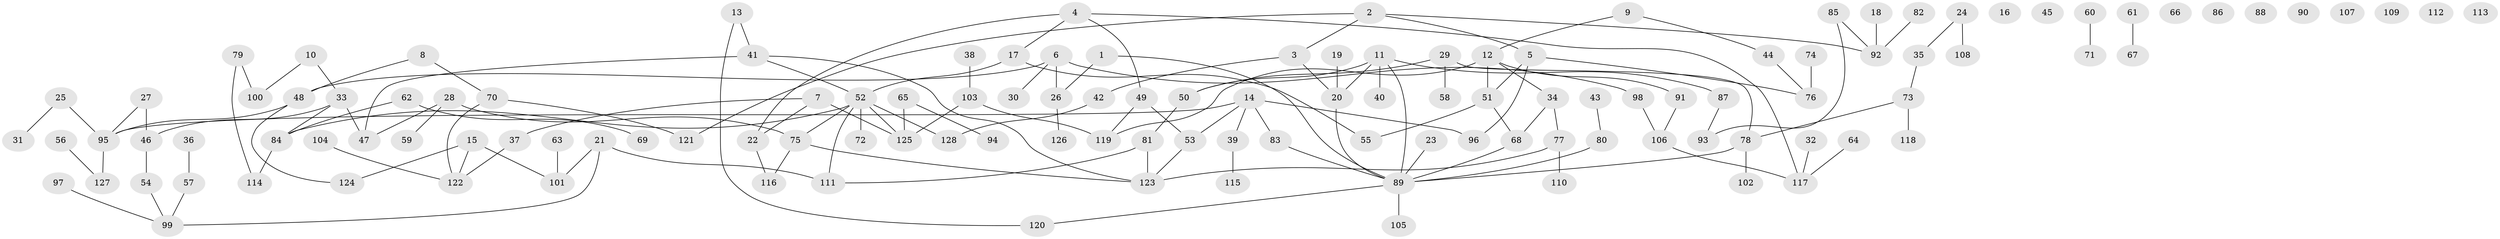 // coarse degree distribution, {3: 0.15384615384615385, 4: 0.13186813186813187, 5: 0.054945054945054944, 6: 0.03296703296703297, 2: 0.23076923076923078, 0: 0.10989010989010989, 1: 0.26373626373626374, 9: 0.01098901098901099, 10: 0.01098901098901099}
// Generated by graph-tools (version 1.1) at 2025/23/03/03/25 07:23:26]
// undirected, 128 vertices, 146 edges
graph export_dot {
graph [start="1"]
  node [color=gray90,style=filled];
  1;
  2;
  3;
  4;
  5;
  6;
  7;
  8;
  9;
  10;
  11;
  12;
  13;
  14;
  15;
  16;
  17;
  18;
  19;
  20;
  21;
  22;
  23;
  24;
  25;
  26;
  27;
  28;
  29;
  30;
  31;
  32;
  33;
  34;
  35;
  36;
  37;
  38;
  39;
  40;
  41;
  42;
  43;
  44;
  45;
  46;
  47;
  48;
  49;
  50;
  51;
  52;
  53;
  54;
  55;
  56;
  57;
  58;
  59;
  60;
  61;
  62;
  63;
  64;
  65;
  66;
  67;
  68;
  69;
  70;
  71;
  72;
  73;
  74;
  75;
  76;
  77;
  78;
  79;
  80;
  81;
  82;
  83;
  84;
  85;
  86;
  87;
  88;
  89;
  90;
  91;
  92;
  93;
  94;
  95;
  96;
  97;
  98;
  99;
  100;
  101;
  102;
  103;
  104;
  105;
  106;
  107;
  108;
  109;
  110;
  111;
  112;
  113;
  114;
  115;
  116;
  117;
  118;
  119;
  120;
  121;
  122;
  123;
  124;
  125;
  126;
  127;
  128;
  1 -- 26;
  1 -- 89;
  2 -- 3;
  2 -- 5;
  2 -- 92;
  2 -- 121;
  3 -- 20;
  3 -- 42;
  4 -- 17;
  4 -- 22;
  4 -- 49;
  4 -- 117;
  5 -- 51;
  5 -- 76;
  5 -- 96;
  6 -- 26;
  6 -- 30;
  6 -- 48;
  6 -- 98;
  7 -- 22;
  7 -- 37;
  7 -- 125;
  8 -- 48;
  8 -- 70;
  9 -- 12;
  9 -- 44;
  10 -- 33;
  10 -- 100;
  11 -- 20;
  11 -- 40;
  11 -- 50;
  11 -- 87;
  11 -- 89;
  12 -- 34;
  12 -- 51;
  12 -- 91;
  12 -- 119;
  13 -- 41;
  13 -- 120;
  14 -- 39;
  14 -- 53;
  14 -- 83;
  14 -- 95;
  14 -- 96;
  15 -- 101;
  15 -- 122;
  15 -- 124;
  17 -- 52;
  17 -- 55;
  18 -- 92;
  19 -- 20;
  20 -- 89;
  21 -- 99;
  21 -- 101;
  21 -- 111;
  22 -- 116;
  23 -- 89;
  24 -- 35;
  24 -- 108;
  25 -- 31;
  25 -- 95;
  26 -- 126;
  27 -- 46;
  27 -- 95;
  28 -- 47;
  28 -- 59;
  28 -- 75;
  29 -- 50;
  29 -- 58;
  29 -- 78;
  32 -- 117;
  33 -- 46;
  33 -- 47;
  33 -- 84;
  34 -- 68;
  34 -- 77;
  35 -- 73;
  36 -- 57;
  37 -- 122;
  38 -- 103;
  39 -- 115;
  41 -- 47;
  41 -- 52;
  41 -- 123;
  42 -- 128;
  43 -- 80;
  44 -- 76;
  46 -- 54;
  48 -- 95;
  48 -- 124;
  49 -- 53;
  49 -- 119;
  50 -- 81;
  51 -- 55;
  51 -- 68;
  52 -- 72;
  52 -- 75;
  52 -- 84;
  52 -- 111;
  52 -- 125;
  52 -- 128;
  53 -- 123;
  54 -- 99;
  56 -- 127;
  57 -- 99;
  60 -- 71;
  61 -- 67;
  62 -- 69;
  62 -- 84;
  63 -- 101;
  64 -- 117;
  65 -- 94;
  65 -- 125;
  68 -- 89;
  70 -- 121;
  70 -- 122;
  73 -- 78;
  73 -- 118;
  74 -- 76;
  75 -- 116;
  75 -- 123;
  77 -- 110;
  77 -- 123;
  78 -- 89;
  78 -- 102;
  79 -- 100;
  79 -- 114;
  80 -- 89;
  81 -- 111;
  81 -- 123;
  82 -- 92;
  83 -- 89;
  84 -- 114;
  85 -- 92;
  85 -- 93;
  87 -- 93;
  89 -- 105;
  89 -- 120;
  91 -- 106;
  95 -- 127;
  97 -- 99;
  98 -- 106;
  103 -- 119;
  103 -- 125;
  104 -- 122;
  106 -- 117;
}
